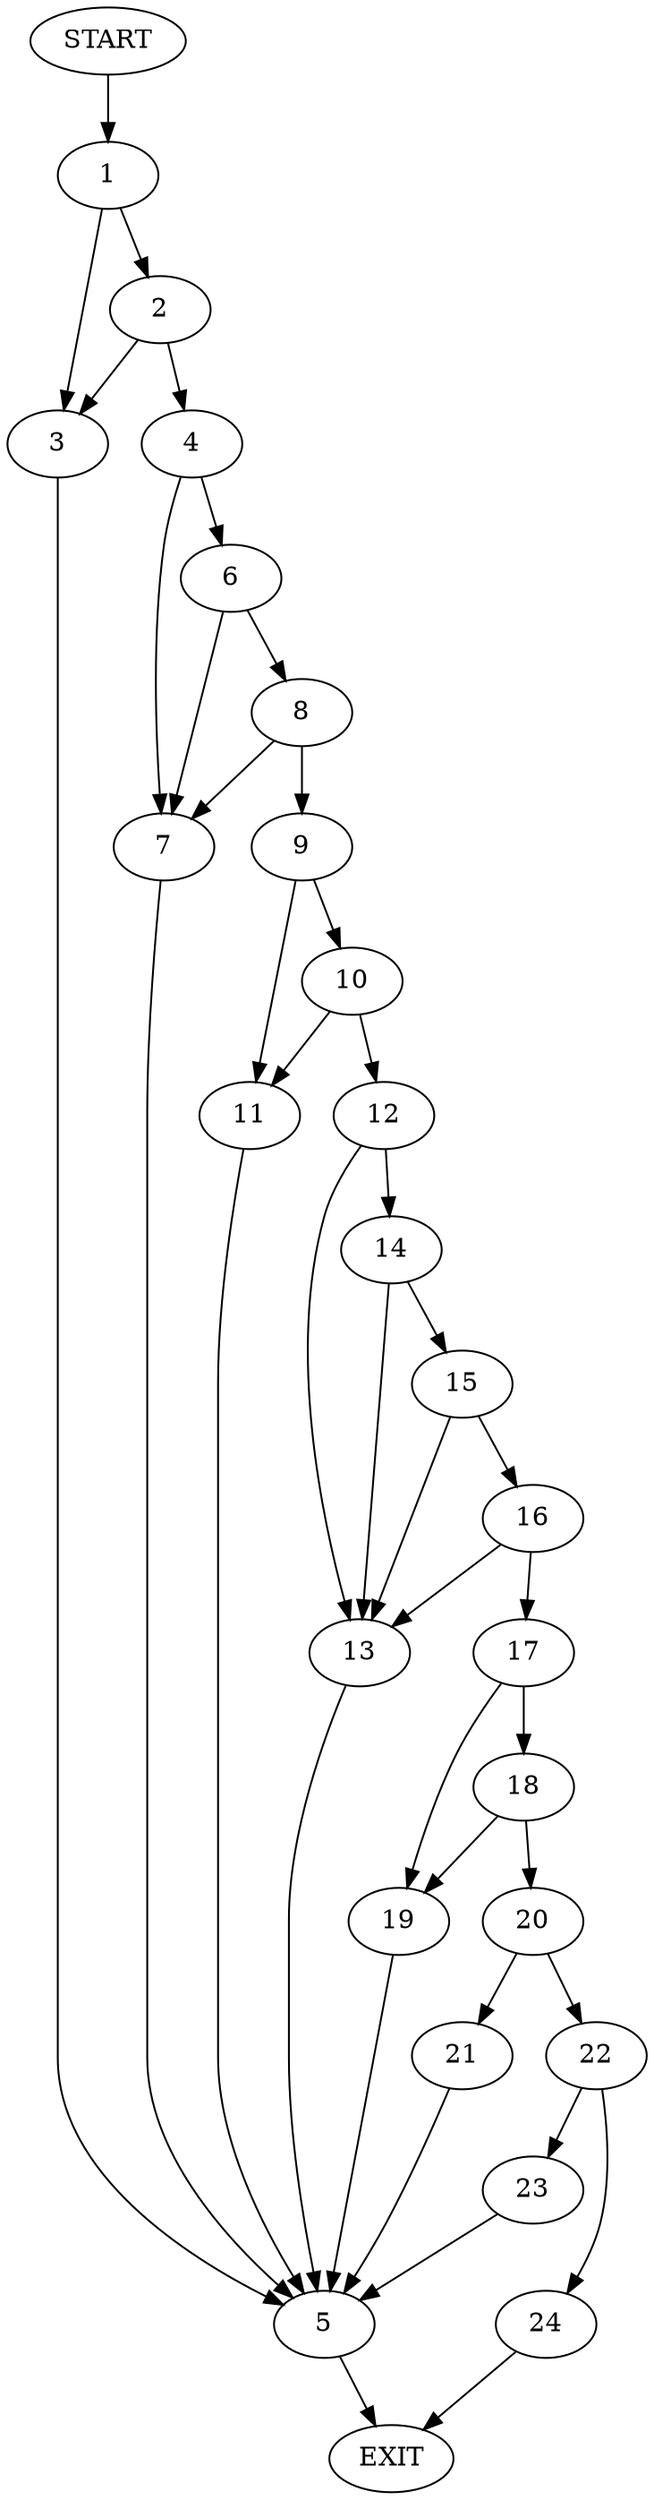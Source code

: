 digraph {
0 [label="START"]
25 [label="EXIT"]
0 -> 1
1 -> 2
1 -> 3
2 -> 4
2 -> 3
3 -> 5
4 -> 6
4 -> 7
5 -> 25
6 -> 7
6 -> 8
7 -> 5
8 -> 9
8 -> 7
9 -> 10
9 -> 11
11 -> 5
10 -> 11
10 -> 12
12 -> 13
12 -> 14
14 -> 13
14 -> 15
13 -> 5
15 -> 13
15 -> 16
16 -> 13
16 -> 17
17 -> 18
17 -> 19
19 -> 5
18 -> 20
18 -> 19
20 -> 21
20 -> 22
21 -> 5
22 -> 23
22 -> 24
23 -> 5
24 -> 25
}
